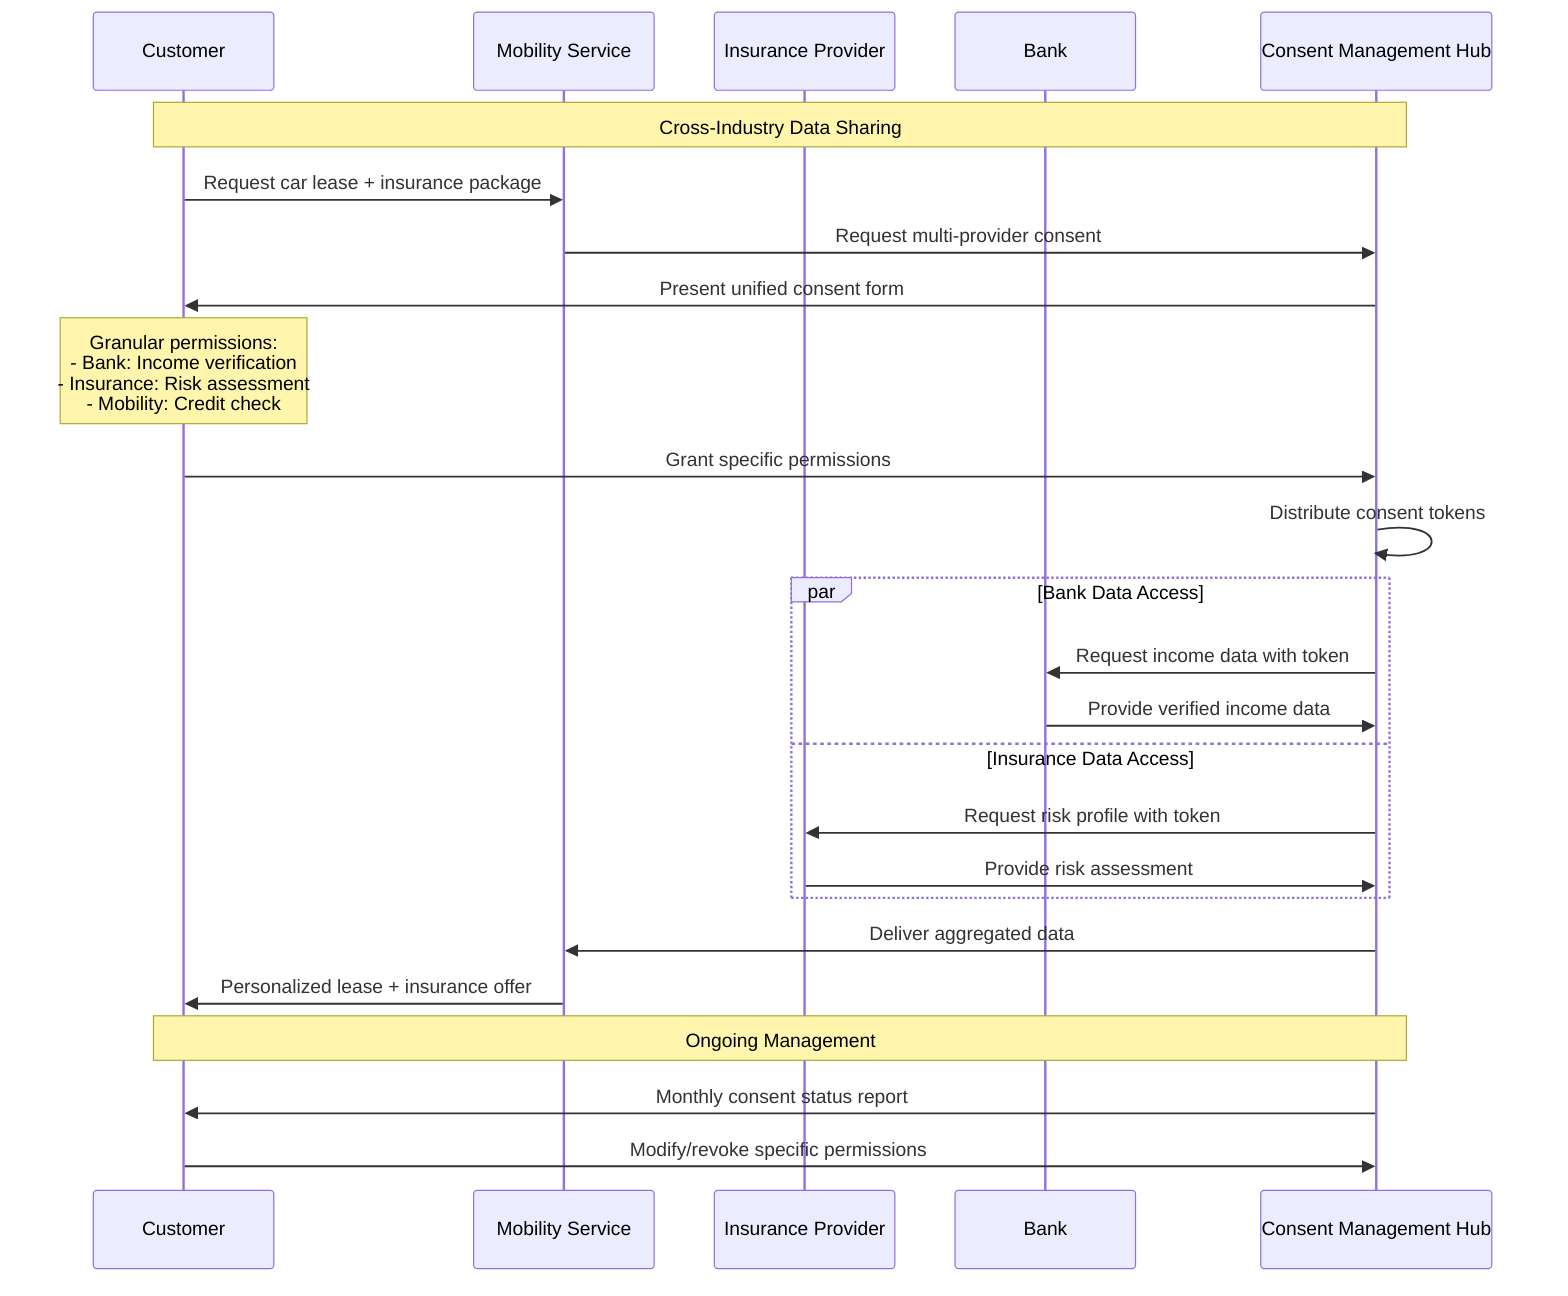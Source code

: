sequenceDiagram
    participant Customer as Customer
    participant MobilityApp as Mobility Service
    participant InsuranceCo as Insurance Provider
    participant Bank as Bank
    participant ConsentHub as Consent Management Hub
    
    Note over Customer,ConsentHub: Cross-Industry Data Sharing
    Customer->>MobilityApp: Request car lease + insurance package
    MobilityApp->>ConsentHub: Request multi-provider consent
    
    ConsentHub->>Customer: Present unified consent form
    Note over Customer: Granular permissions:<br/>- Bank: Income verification<br/>- Insurance: Risk assessment<br/>- Mobility: Credit check
    
    Customer->>ConsentHub: Grant specific permissions
    ConsentHub->>ConsentHub: Distribute consent tokens
    
    par Bank Data Access
        ConsentHub->>Bank: Request income data with token
        Bank->>ConsentHub: Provide verified income data
    and Insurance Data Access  
        ConsentHub->>InsuranceCo: Request risk profile with token
        InsuranceCo->>ConsentHub: Provide risk assessment
    end
    
    ConsentHub->>MobilityApp: Deliver aggregated data
    MobilityApp->>Customer: Personalized lease + insurance offer
    
    Note over Customer,ConsentHub: Ongoing Management
    ConsentHub->>Customer: Monthly consent status report
    Customer->>ConsentHub: Modify/revoke specific permissions